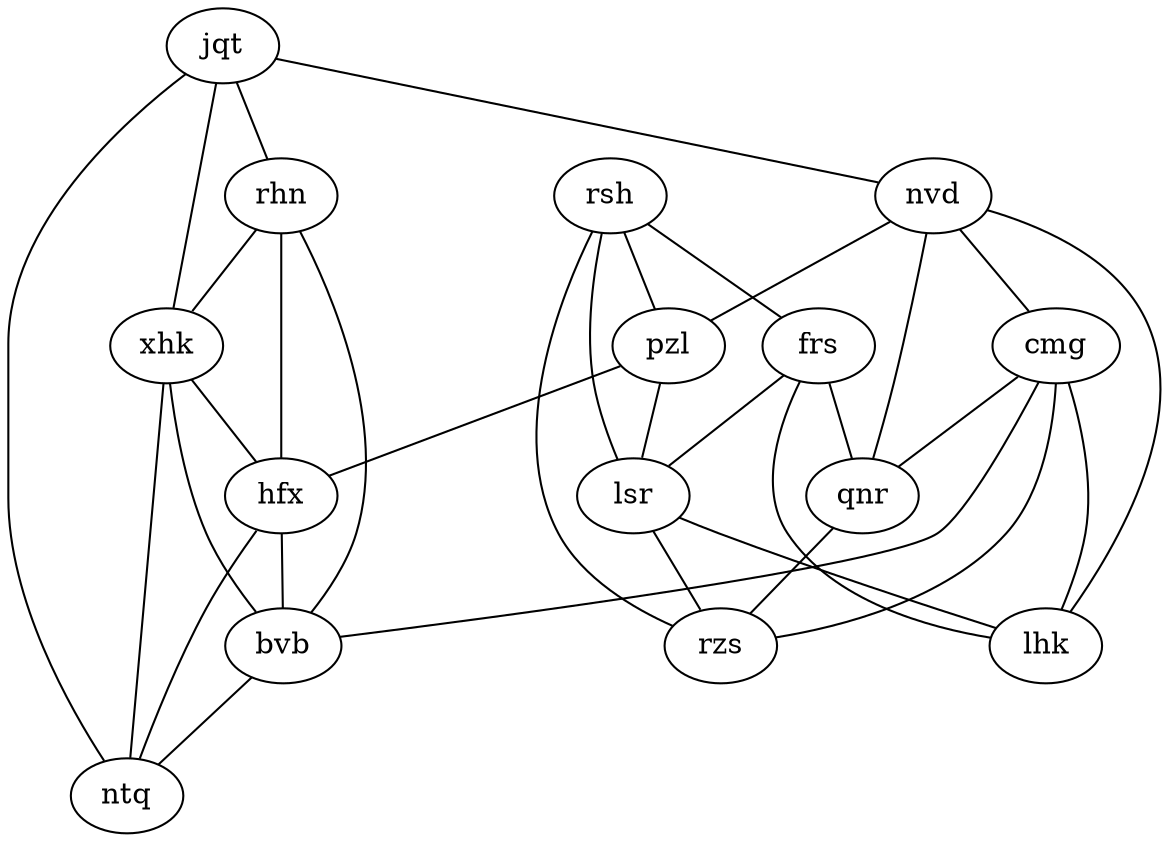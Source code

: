 strict graph sample {
    jqt -- {rhn xhk nvd ntq};
    rhn -- {jqt xhk bvb hfx};
    xhk -- {jqt hfx rhn bvb ntq};
    nvd -- {jqt cmg pzl qnr lhk};
    rsh -- {frs pzl lsr rzs};
    frs -- {rsh qnr lhk lsr};
    pzl -- {rsh lsr hfx nvd};
    lsr -- {rsh pzl lhk rzs frs};
    hfx -- {xhk rhn bvb pzl ntq};
    cmg -- {qnr nvd lhk bvb rzs};
    qnr -- {cmg nvd rzs frs};
    lhk -- {cmg nvd lsr frs};
    bvb -- {cmg rhn xhk hfx ntq};
    ntq -- {jqt hfx bvb xhk};
    rzs -- {qnr cmg lsr rsh};
}